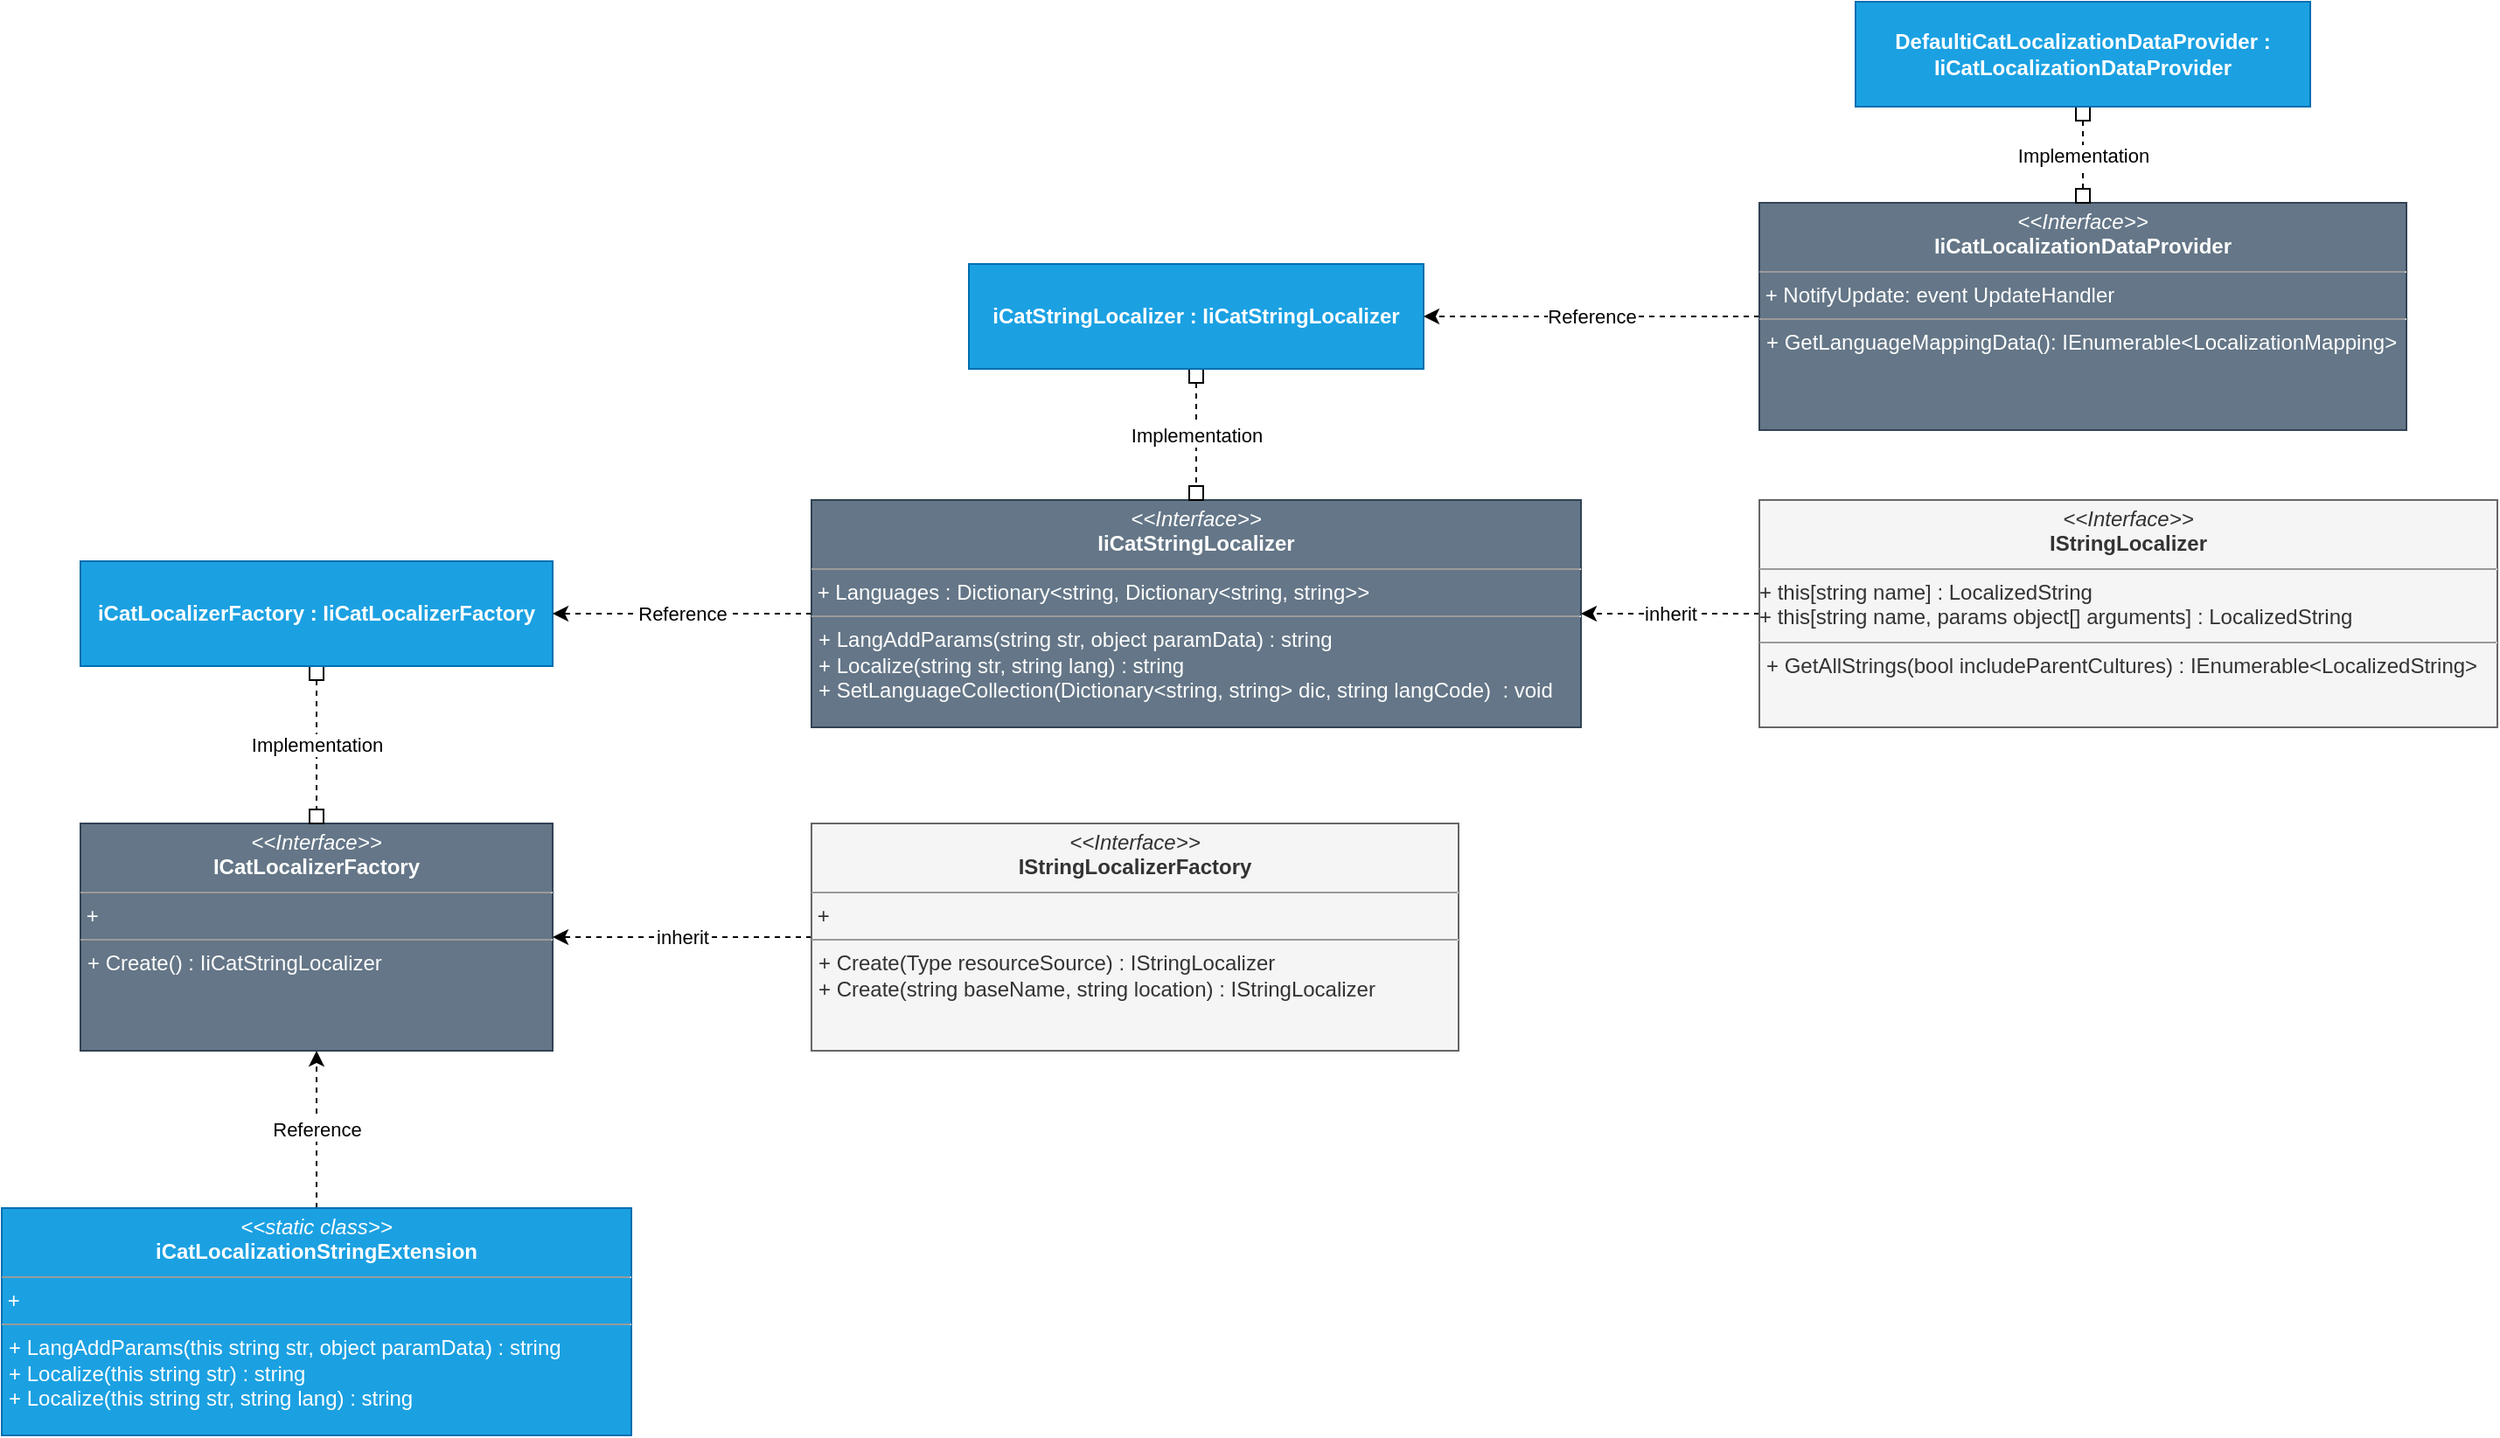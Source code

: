 <mxfile>
    <diagram id="JxwlDIr9hOLjO1zlhMGu" name="Page-1">
        <mxGraphModel dx="314" dy="827" grid="1" gridSize="10" guides="1" tooltips="1" connect="1" arrows="1" fold="1" page="1" pageScale="1" pageWidth="827" pageHeight="1169" math="0" shadow="0">
            <root>
                <mxCell id="0"/>
                <mxCell id="1" parent="0"/>
                <mxCell id="2" value="&lt;p style=&quot;margin:0px;margin-top:4px;text-align:center;&quot;&gt;&lt;i&gt;&amp;lt;&amp;lt;Interface&amp;gt;&amp;gt;&lt;/i&gt;&lt;br&gt;&lt;b&gt;ICatLocalizerFactory&lt;/b&gt;&lt;br&gt;&lt;/p&gt;&lt;hr size=&quot;1&quot;&gt;&lt;p style=&quot;margin:0px;margin-left:4px;&quot;&gt;&lt;/p&gt;&amp;nbsp;+&amp;nbsp;&lt;hr size=&quot;1&quot;&gt;&lt;p style=&quot;margin:0px;margin-left:4px;&quot;&gt;+&amp;nbsp;Create() : IiCatStringLocalizer&lt;/p&gt;" style="verticalAlign=top;align=left;overflow=fill;fontSize=12;fontFamily=Helvetica;html=1;fillColor=#647687;strokeColor=#314354;fontColor=#ffffff;" parent="1" vertex="1">
                    <mxGeometry x="910" y="910" width="270" height="130" as="geometry"/>
                </mxCell>
                <mxCell id="14" value="inherit" style="edgeStyle=none;html=1;entryX=1;entryY=0.5;entryDx=0;entryDy=0;dashed=1;" parent="1" source="3" target="2" edge="1">
                    <mxGeometry relative="1" as="geometry"/>
                </mxCell>
                <mxCell id="3" value="&lt;p style=&quot;margin:0px;margin-top:4px;text-align:center;&quot;&gt;&lt;i&gt;&amp;lt;&amp;lt;Interface&amp;gt;&amp;gt;&lt;/i&gt;&lt;br&gt;&lt;b&gt;IStringLocalizerFactory&lt;/b&gt;&lt;br&gt;&lt;/p&gt;&lt;hr size=&quot;1&quot;&gt;&lt;p style=&quot;margin:0px;margin-left:4px;&quot;&gt;&lt;/p&gt;&amp;nbsp;+&amp;nbsp;&lt;hr size=&quot;1&quot;&gt;&lt;p style=&quot;margin:0px;margin-left:4px;&quot;&gt;+&amp;nbsp;Create(Type resourceSource) :&amp;nbsp;IStringLocalizer&lt;/p&gt;&lt;p style=&quot;margin:0px;margin-left:4px;&quot;&gt;+&amp;nbsp;Create(string baseName, string location) :&amp;nbsp;IStringLocalizer&lt;/p&gt;" style="verticalAlign=top;align=left;overflow=fill;fontSize=12;fontFamily=Helvetica;html=1;fillColor=#f5f5f5;strokeColor=#666666;fontColor=#333333;" parent="1" vertex="1">
                    <mxGeometry x="1328" y="910" width="370" height="130" as="geometry"/>
                </mxCell>
                <mxCell id="38" value="Reference" style="edgeStyle=none;html=1;entryX=1;entryY=0.5;entryDx=0;entryDy=0;dashed=1;startArrow=none;startFill=0;endArrow=classic;endFill=1;" parent="1" source="10" target="30" edge="1">
                    <mxGeometry relative="1" as="geometry"/>
                </mxCell>
                <mxCell id="10" value="&lt;p style=&quot;margin:0px;margin-top:4px;text-align:center;&quot;&gt;&lt;i&gt;&amp;lt;&amp;lt;Interface&amp;gt;&amp;gt;&lt;/i&gt;&lt;br&gt;&lt;b&gt;IiCatLocalizationDataProvider&lt;/b&gt;&lt;br&gt;&lt;/p&gt;&lt;hr size=&quot;1&quot;&gt;&lt;p style=&quot;margin:0px;margin-left:4px;&quot;&gt;&lt;/p&gt;&amp;nbsp;+&amp;nbsp;NotifyUpdate: event UpdateHandler&lt;hr size=&quot;1&quot;&gt;&lt;p style=&quot;margin:0px;margin-left:4px;&quot;&gt;+&amp;nbsp;GetLanguageMappingData():&amp;nbsp;IEnumerable&amp;lt;LocalizationMapping&amp;gt;&lt;/p&gt;" style="verticalAlign=top;align=left;overflow=fill;fontSize=12;fontFamily=Helvetica;html=1;fillColor=#647687;strokeColor=#314354;fontColor=#ffffff;" parent="1" vertex="1">
                    <mxGeometry x="1870" y="555" width="370" height="130" as="geometry"/>
                </mxCell>
                <mxCell id="17" value="Implementation" style="edgeStyle=none;html=1;entryX=0.5;entryY=0;entryDx=0;entryDy=0;dashed=1;exitX=0.5;exitY=1;exitDx=0;exitDy=0;endArrow=box;endFill=0;startArrow=box;startFill=0;" parent="1" source="25" target="2" edge="1">
                    <mxGeometry relative="1" as="geometry">
                        <mxPoint x="1421.14" y="888.808" as="sourcePoint"/>
                    </mxGeometry>
                </mxCell>
                <mxCell id="23" value="Implementation" style="edgeStyle=none;html=1;entryX=0.5;entryY=0;entryDx=0;entryDy=0;dashed=1;exitX=0.5;exitY=1;exitDx=0;exitDy=0;startArrow=box;startFill=0;endArrow=box;endFill=0;" parent="1" source="26" target="10" edge="1">
                    <mxGeometry relative="1" as="geometry">
                        <mxPoint x="1955.669" y="1030" as="sourcePoint"/>
                    </mxGeometry>
                </mxCell>
                <mxCell id="25" value="&lt;span style=&quot;color: rgb(255, 255, 255); font-weight: 700;&quot;&gt;iCatLocalizerFactory :&amp;nbsp;&lt;/span&gt;&lt;span style=&quot;font-weight: 700;&quot;&gt;IiCatLocalizerFactory&lt;/span&gt;" style="rounded=0;whiteSpace=wrap;html=1;fillColor=#1ba1e2;strokeColor=#006EAF;fontColor=#ffffff;" parent="1" vertex="1">
                    <mxGeometry x="910" y="760" width="270" height="60" as="geometry"/>
                </mxCell>
                <mxCell id="26" value="&lt;span style=&quot;font-weight: 700;&quot;&gt;DefaultiCatLocalizationDataProvider : IiCatLocalizationDataProvider&lt;/span&gt;" style="rounded=0;whiteSpace=wrap;html=1;fillColor=#1ba1e2;fontColor=#ffffff;strokeColor=#006EAF;" parent="1" vertex="1">
                    <mxGeometry x="1925" y="440" width="260" height="60" as="geometry"/>
                </mxCell>
                <mxCell id="37" value="Reference" style="edgeStyle=none;html=1;entryX=1;entryY=0.5;entryDx=0;entryDy=0;dashed=1;startArrow=none;startFill=0;endArrow=classic;endFill=1;" parent="1" source="27" target="25" edge="1">
                    <mxGeometry relative="1" as="geometry"/>
                </mxCell>
                <mxCell id="27" value="&lt;p style=&quot;margin:0px;margin-top:4px;text-align:center;&quot;&gt;&lt;i&gt;&amp;lt;&amp;lt;Interface&amp;gt;&amp;gt;&lt;/i&gt;&lt;br&gt;&lt;b&gt;IiCatStringLocalizer&lt;/b&gt;&lt;br&gt;&lt;/p&gt;&lt;hr size=&quot;1&quot;&gt;&lt;p style=&quot;margin:0px;margin-left:4px;&quot;&gt;&lt;/p&gt;&amp;nbsp;+&amp;nbsp;Languages :&amp;nbsp;Dictionary&amp;lt;string, Dictionary&amp;lt;string, string&amp;gt;&amp;gt;&lt;hr size=&quot;1&quot;&gt;&lt;p style=&quot;margin:0px;margin-left:4px;&quot;&gt;+&amp;nbsp;LangAddParams(string str, object paramData) : string&lt;/p&gt;&lt;p style=&quot;margin:0px;margin-left:4px;&quot;&gt;+&amp;nbsp;Localize(string str, string lang) : string&lt;/p&gt;&lt;p style=&quot;margin:0px;margin-left:4px;&quot;&gt;+&amp;nbsp;SetLanguageCollection(Dictionary&amp;lt;string, string&amp;gt; dic, string langCode)&amp;nbsp; : void&lt;/p&gt;" style="verticalAlign=top;align=left;overflow=fill;fontSize=12;fontFamily=Helvetica;html=1;fillColor=#647687;strokeColor=#314354;fontColor=#ffffff;" parent="1" vertex="1">
                    <mxGeometry x="1328" y="725" width="440" height="130" as="geometry"/>
                </mxCell>
                <mxCell id="29" value="inherit" style="edgeStyle=none;html=1;entryX=1;entryY=0.5;entryDx=0;entryDy=0;dashed=1;" parent="1" source="28" target="27" edge="1">
                    <mxGeometry x="0.002" relative="1" as="geometry">
                        <mxPoint as="offset"/>
                    </mxGeometry>
                </mxCell>
                <mxCell id="28" value="&lt;p style=&quot;margin:0px;margin-top:4px;text-align:center;&quot;&gt;&lt;i&gt;&amp;lt;&amp;lt;Interface&amp;gt;&amp;gt;&lt;/i&gt;&lt;br&gt;&lt;b&gt;IStringLocalizer&lt;/b&gt;&lt;br&gt;&lt;/p&gt;&lt;hr size=&quot;1&quot;&gt;&lt;p style=&quot;margin:0px;margin-left:4px;&quot;&gt;&lt;/p&gt;+ this[string name] :&amp;nbsp;LocalizedString&lt;br&gt;+&amp;nbsp;this[string name, params object[] arguments] :&amp;nbsp;LocalizedString&lt;br&gt;&lt;hr size=&quot;1&quot;&gt;&lt;p style=&quot;margin:0px;margin-left:4px;&quot;&gt;+&amp;nbsp;GetAllStrings(bool includeParentCultures) :&amp;nbsp;IEnumerable&amp;lt;LocalizedString&amp;gt;&lt;/p&gt;&lt;p style=&quot;margin:0px;margin-left:4px;&quot;&gt;&lt;br&gt;&lt;/p&gt;" style="verticalAlign=top;align=left;overflow=fill;fontSize=12;fontFamily=Helvetica;html=1;fillColor=#f5f5f5;strokeColor=#666666;fontColor=#333333;" parent="1" vertex="1">
                    <mxGeometry x="1870" y="725" width="422" height="130" as="geometry"/>
                </mxCell>
                <mxCell id="32" value="Implementation" style="edgeStyle=none;html=1;entryX=0.5;entryY=0;entryDx=0;entryDy=0;dashed=1;startArrow=box;startFill=0;endArrow=box;endFill=0;" parent="1" source="30" target="27" edge="1">
                    <mxGeometry relative="1" as="geometry"/>
                </mxCell>
                <mxCell id="30" value="&lt;b&gt;iCatStringLocalizer :&amp;nbsp;IiCatStringLocalizer&lt;/b&gt;" style="rounded=0;whiteSpace=wrap;html=1;fillColor=#1ba1e2;fontColor=#ffffff;strokeColor=#006EAF;" parent="1" vertex="1">
                    <mxGeometry x="1418" y="590" width="260" height="60" as="geometry"/>
                </mxCell>
                <mxCell id="40" value="Reference" style="edgeStyle=none;html=1;entryX=0.5;entryY=1;entryDx=0;entryDy=0;dashed=1;startArrow=none;startFill=0;endArrow=classic;endFill=1;exitX=0.5;exitY=0;exitDx=0;exitDy=0;" parent="1" source="41" target="2" edge="1">
                    <mxGeometry relative="1" as="geometry">
                        <mxPoint x="1045" y="1169" as="sourcePoint"/>
                    </mxGeometry>
                </mxCell>
                <mxCell id="41" value="&lt;p style=&quot;margin:0px;margin-top:4px;text-align:center;&quot;&gt;&lt;i&gt;&amp;lt;&amp;lt;static class&amp;gt;&amp;gt;&lt;/i&gt;&lt;br&gt;&lt;b style=&quot;&quot;&gt;iCatLocalizationStringExtension&lt;/b&gt;&lt;br&gt;&lt;/p&gt;&lt;hr size=&quot;1&quot;&gt;&lt;p style=&quot;margin:0px;margin-left:4px;&quot;&gt;&lt;/p&gt;&amp;nbsp;+&amp;nbsp;&lt;hr size=&quot;1&quot;&gt;&lt;p style=&quot;margin:0px;margin-left:4px;&quot;&gt;+&amp;nbsp;LangAddParams(this string str, object paramData) : string&lt;/p&gt;&lt;p style=&quot;margin:0px;margin-left:4px;&quot;&gt;+&amp;nbsp;Localize(this string str) : string&lt;/p&gt;&lt;p style=&quot;margin:0px;margin-left:4px;&quot;&gt;+&amp;nbsp;Localize(this string str, string lang) : string&lt;/p&gt;" style="verticalAlign=top;align=left;overflow=fill;fontSize=12;fontFamily=Helvetica;html=1;fillColor=#1ba1e2;strokeColor=#006EAF;fontColor=#ffffff;" parent="1" vertex="1">
                    <mxGeometry x="865" y="1130" width="360" height="130" as="geometry"/>
                </mxCell>
            </root>
        </mxGraphModel>
    </diagram>
</mxfile>